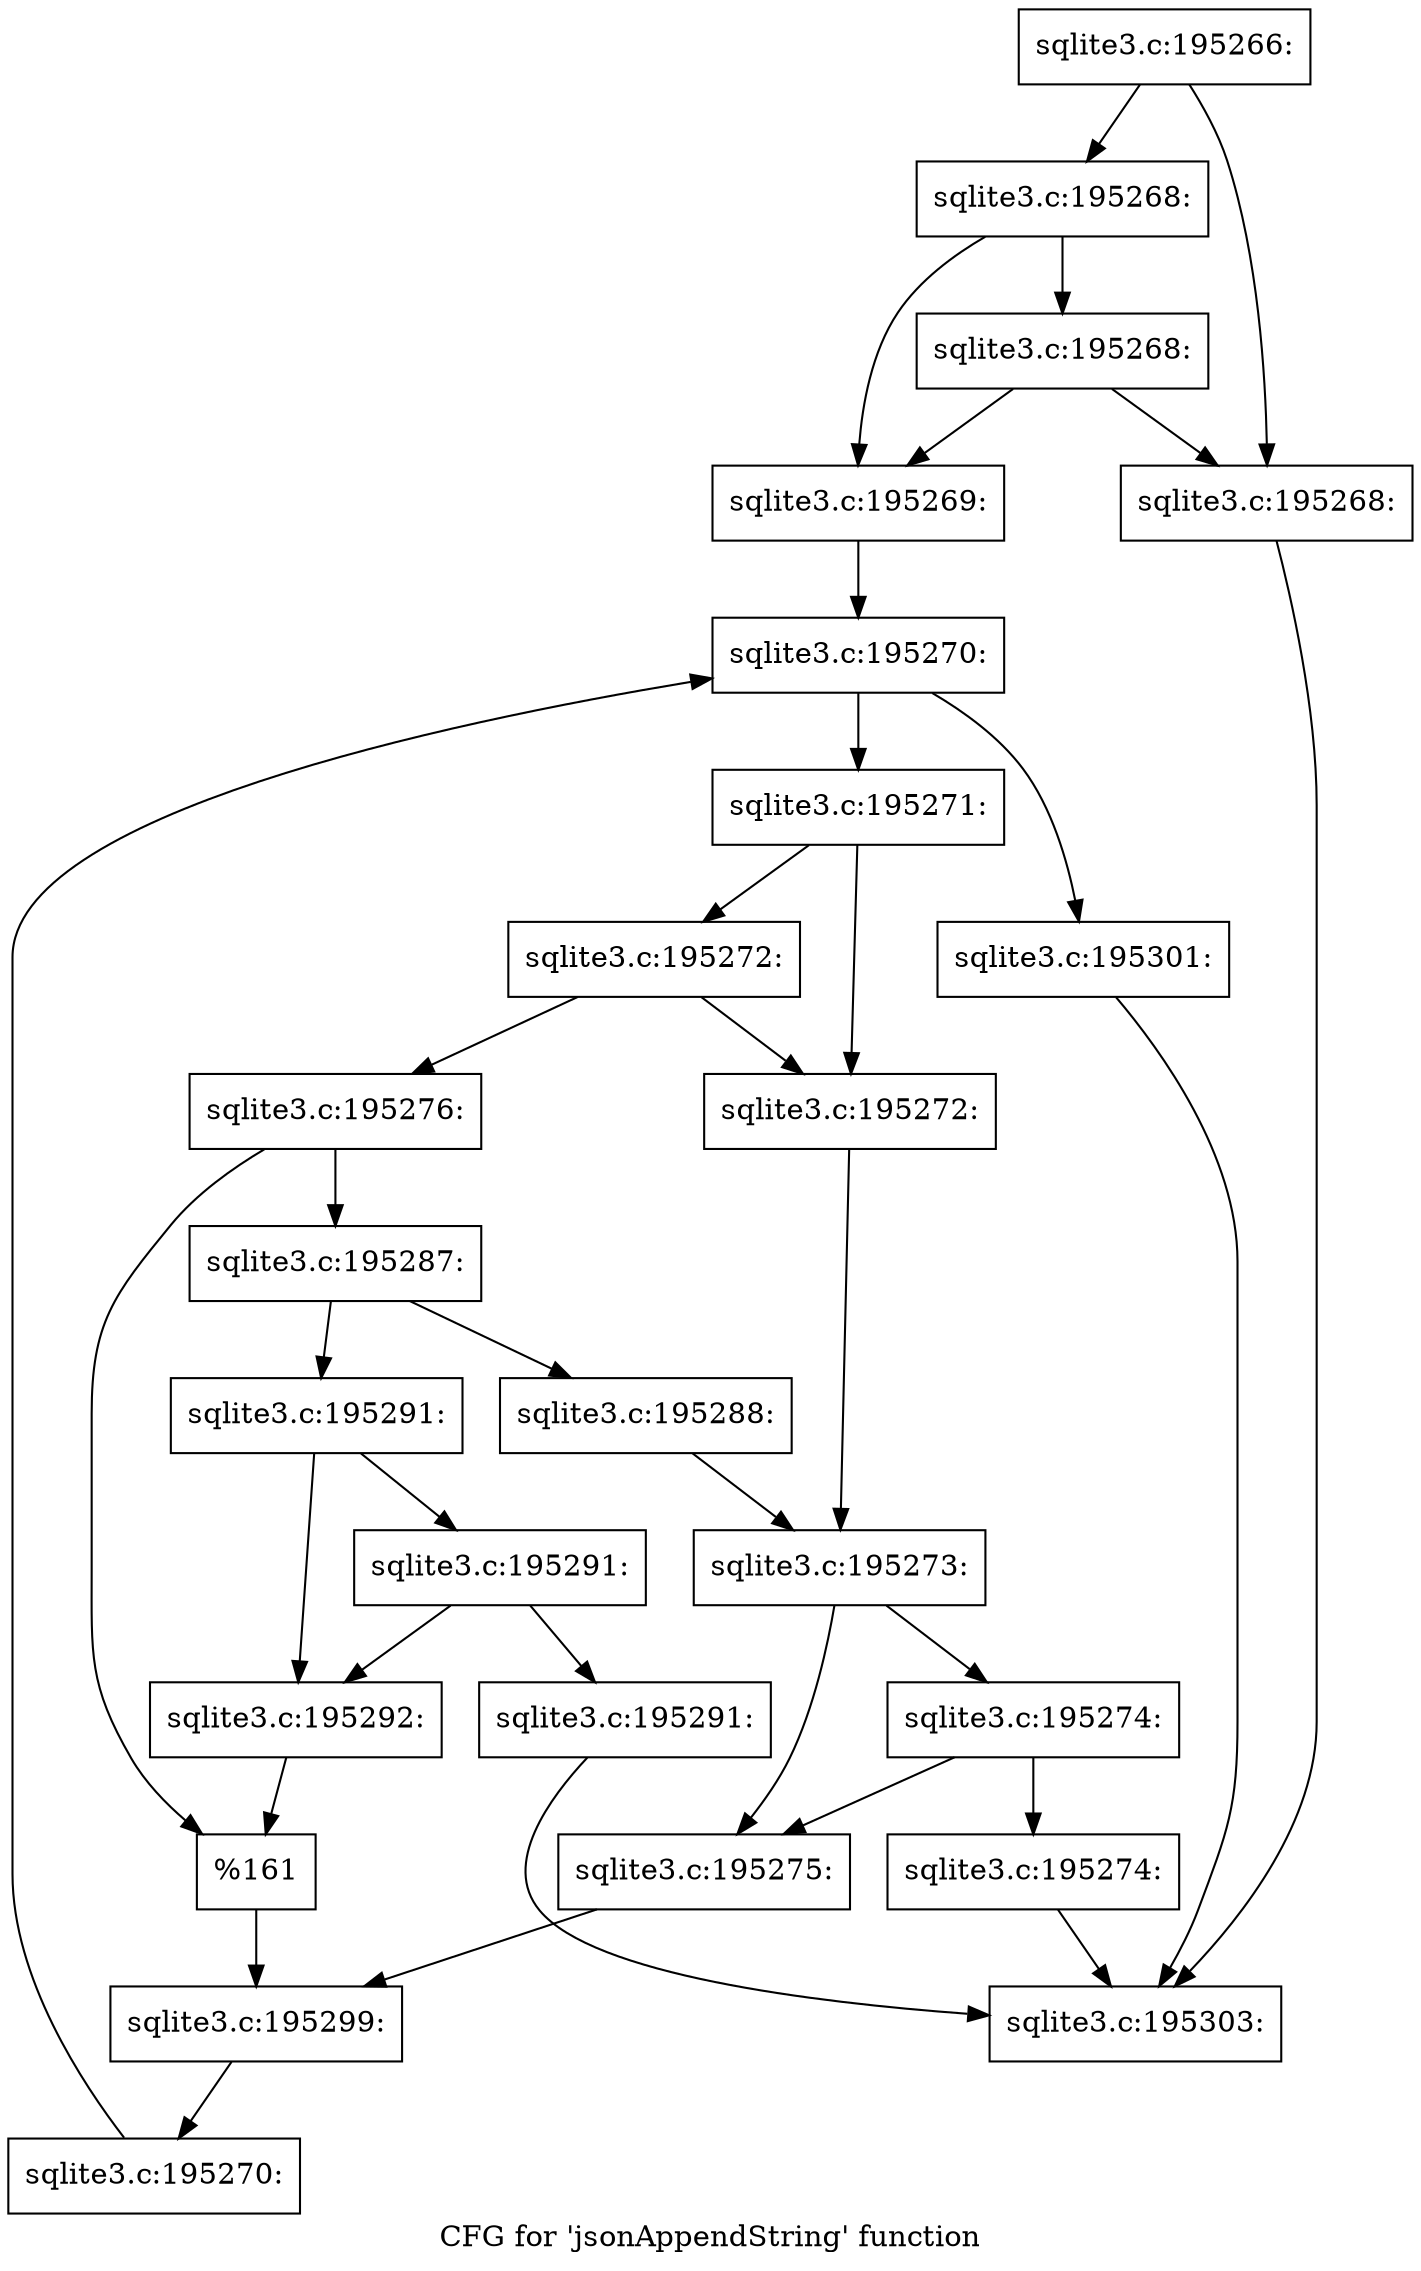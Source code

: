 digraph "CFG for 'jsonAppendString' function" {
	label="CFG for 'jsonAppendString' function";

	Node0x55c0fa85eb70 [shape=record,label="{sqlite3.c:195266:}"];
	Node0x55c0fa85eb70 -> Node0x55c0fa8602b0;
	Node0x55c0fa85eb70 -> Node0x55c0fa860350;
	Node0x55c0fa860350 [shape=record,label="{sqlite3.c:195268:}"];
	Node0x55c0fa860350 -> Node0x55c0fa8605a0;
	Node0x55c0fa860350 -> Node0x55c0fa860300;
	Node0x55c0fa8605a0 [shape=record,label="{sqlite3.c:195268:}"];
	Node0x55c0fa8605a0 -> Node0x55c0fa8602b0;
	Node0x55c0fa8605a0 -> Node0x55c0fa860300;
	Node0x55c0fa8602b0 [shape=record,label="{sqlite3.c:195268:}"];
	Node0x55c0fa8602b0 -> Node0x55c0fa85ec60;
	Node0x55c0fa860300 [shape=record,label="{sqlite3.c:195269:}"];
	Node0x55c0fa860300 -> Node0x55c0fa861c60;
	Node0x55c0fa861c60 [shape=record,label="{sqlite3.c:195270:}"];
	Node0x55c0fa861c60 -> Node0x55c0fa861e80;
	Node0x55c0fa861c60 -> Node0x55c0fa861ab0;
	Node0x55c0fa861e80 [shape=record,label="{sqlite3.c:195271:}"];
	Node0x55c0fa861e80 -> Node0x55c0fa862900;
	Node0x55c0fa861e80 -> Node0x55c0fa8629f0;
	Node0x55c0fa8629f0 [shape=record,label="{sqlite3.c:195272:}"];
	Node0x55c0fa8629f0 -> Node0x55c0fa862900;
	Node0x55c0fa8629f0 -> Node0x55c0fa8629a0;
	Node0x55c0fa862900 [shape=record,label="{sqlite3.c:195272:}"];
	Node0x55c0fa862900 -> Node0x55c0fa8638c0;
	Node0x55c0fa8638c0 [shape=record,label="{sqlite3.c:195273:}"];
	Node0x55c0fa8638c0 -> Node0x55c0fa863b90;
	Node0x55c0fa8638c0 -> Node0x55c0fa863b40;
	Node0x55c0fa863b90 [shape=record,label="{sqlite3.c:195274:}"];
	Node0x55c0fa863b90 -> Node0x55c0fa863af0;
	Node0x55c0fa863b90 -> Node0x55c0fa863b40;
	Node0x55c0fa863af0 [shape=record,label="{sqlite3.c:195274:}"];
	Node0x55c0fa863af0 -> Node0x55c0fa85ec60;
	Node0x55c0fa863b40 [shape=record,label="{sqlite3.c:195275:}"];
	Node0x55c0fa863b40 -> Node0x55c0fa862950;
	Node0x55c0fa8629a0 [shape=record,label="{sqlite3.c:195276:}"];
	Node0x55c0fa8629a0 -> Node0x55c0fa865550;
	Node0x55c0fa8629a0 -> Node0x55c0fa8655a0;
	Node0x55c0fa865550 [shape=record,label="{sqlite3.c:195287:}"];
	Node0x55c0fa865550 -> Node0x55c0fa866e80;
	Node0x55c0fa865550 -> Node0x55c0fa866ed0;
	Node0x55c0fa866e80 [shape=record,label="{sqlite3.c:195288:}"];
	Node0x55c0fa866e80 -> Node0x55c0fa8638c0;
	Node0x55c0fa866ed0 [shape=record,label="{sqlite3.c:195291:}"];
	Node0x55c0fa866ed0 -> Node0x55c0fa867940;
	Node0x55c0fa866ed0 -> Node0x55c0fa8678f0;
	Node0x55c0fa867940 [shape=record,label="{sqlite3.c:195291:}"];
	Node0x55c0fa867940 -> Node0x55c0fa8678a0;
	Node0x55c0fa867940 -> Node0x55c0fa8678f0;
	Node0x55c0fa8678a0 [shape=record,label="{sqlite3.c:195291:}"];
	Node0x55c0fa8678a0 -> Node0x55c0fa85ec60;
	Node0x55c0fa8678f0 [shape=record,label="{sqlite3.c:195292:}"];
	Node0x55c0fa8678f0 -> Node0x55c0fa8655a0;
	Node0x55c0fa8655a0 [shape=record,label="{%161}"];
	Node0x55c0fa8655a0 -> Node0x55c0fa862950;
	Node0x55c0fa862950 [shape=record,label="{sqlite3.c:195299:}"];
	Node0x55c0fa862950 -> Node0x55c0fa861df0;
	Node0x55c0fa861df0 [shape=record,label="{sqlite3.c:195270:}"];
	Node0x55c0fa861df0 -> Node0x55c0fa861c60;
	Node0x55c0fa861ab0 [shape=record,label="{sqlite3.c:195301:}"];
	Node0x55c0fa861ab0 -> Node0x55c0fa85ec60;
	Node0x55c0fa85ec60 [shape=record,label="{sqlite3.c:195303:}"];
}
